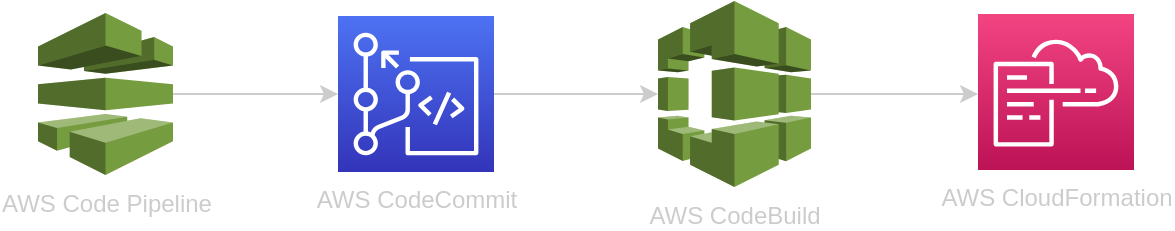 <mxfile>
    <diagram id="0w7cI8pwRh8pBZICrIZc" name="Page-1">
        <mxGraphModel dx="1147" dy="808" grid="1" gridSize="10" guides="1" tooltips="1" connect="1" arrows="1" fold="1" page="1" pageScale="1" pageWidth="850" pageHeight="1100" math="0" shadow="0">
            <root>
                <mxCell id="0"/>
                <mxCell id="1" parent="0"/>
                <mxCell id="q5i21tgpqYZozQEwD1Fi-6" style="edgeStyle=orthogonalEdgeStyle;rounded=0;orthogonalLoop=1;jettySize=auto;html=1;strokeColor=#CCCCCC;" parent="1" source="q5i21tgpqYZozQEwD1Fi-1" target="q5i21tgpqYZozQEwD1Fi-3" edge="1">
                    <mxGeometry relative="1" as="geometry"/>
                </mxCell>
                <mxCell id="q5i21tgpqYZozQEwD1Fi-1" value="AWS CodeCommit" style="outlineConnect=0;fontColor=#CCCCCC;gradientColor=#4D72F3;gradientDirection=north;fillColor=#3334B9;strokeColor=#ffffff;dashed=0;verticalLabelPosition=bottom;verticalAlign=top;align=center;html=1;fontSize=12;fontStyle=0;aspect=fixed;shape=mxgraph.aws4.resourceIcon;resIcon=mxgraph.aws4.codecommit;" parent="1" vertex="1">
                    <mxGeometry x="250" y="190" width="78" height="78" as="geometry"/>
                </mxCell>
                <mxCell id="q5i21tgpqYZozQEwD1Fi-5" style="edgeStyle=orthogonalEdgeStyle;rounded=0;orthogonalLoop=1;jettySize=auto;html=1;strokeColor=#CCCCCC;" parent="1" source="q5i21tgpqYZozQEwD1Fi-2" target="q5i21tgpqYZozQEwD1Fi-1" edge="1">
                    <mxGeometry relative="1" as="geometry"/>
                </mxCell>
                <mxCell id="q5i21tgpqYZozQEwD1Fi-2" value="AWS Code Pipeline" style="outlineConnect=0;dashed=0;verticalLabelPosition=bottom;verticalAlign=top;align=center;html=1;shape=mxgraph.aws3.codepipeline;fillColor=#759C3E;gradientColor=none;fontColor=#CCCCCC;" parent="1" vertex="1">
                    <mxGeometry x="100" y="188.5" width="67.5" height="81" as="geometry"/>
                </mxCell>
                <mxCell id="q5i21tgpqYZozQEwD1Fi-7" style="edgeStyle=orthogonalEdgeStyle;rounded=0;orthogonalLoop=1;jettySize=auto;html=1;entryX=0;entryY=0.5;entryDx=0;entryDy=0;entryPerimeter=0;strokeColor=#CCCCCC;" parent="1" source="q5i21tgpqYZozQEwD1Fi-3" edge="1">
                    <mxGeometry relative="1" as="geometry">
                        <mxPoint x="570" y="229" as="targetPoint"/>
                    </mxGeometry>
                </mxCell>
                <mxCell id="q5i21tgpqYZozQEwD1Fi-3" value="AWS CodeBuild" style="outlineConnect=0;dashed=0;verticalLabelPosition=bottom;verticalAlign=top;align=center;html=1;shape=mxgraph.aws3.codebuild;fillColor=#759C3E;gradientColor=none;fontColor=#CCCCCC;" parent="1" vertex="1">
                    <mxGeometry x="410" y="182.5" width="76.5" height="93" as="geometry"/>
                </mxCell>
                <mxCell id="q5i21tgpqYZozQEwD1Fi-11" value="AWS CloudFormation" style="outlineConnect=0;fontColor=#CCCCCC;gradientColor=#F34482;gradientDirection=north;fillColor=#BC1356;strokeColor=#ffffff;dashed=0;verticalLabelPosition=bottom;verticalAlign=top;align=center;html=1;fontSize=12;fontStyle=0;aspect=fixed;shape=mxgraph.aws4.resourceIcon;resIcon=mxgraph.aws4.cloudformation;" parent="1" vertex="1">
                    <mxGeometry x="570" y="189" width="78" height="78" as="geometry"/>
                </mxCell>
            </root>
        </mxGraphModel>
    </diagram>
</mxfile>